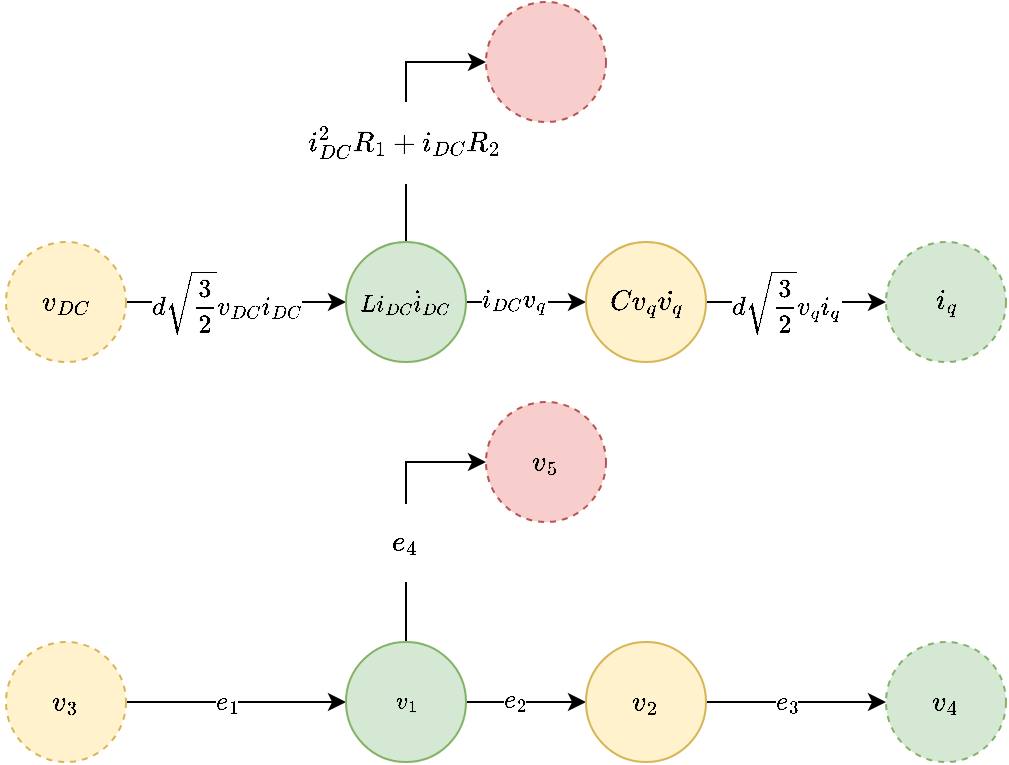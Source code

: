 <mxfile version="14.1.8" type="device"><diagram id="qkD1Uyv4oJS3TJNYdxAf" name="Page-1"><mxGraphModel dx="650" dy="978" grid="1" gridSize="10" guides="1" tooltips="1" connect="1" arrows="1" fold="1" page="1" pageScale="1" pageWidth="850" pageHeight="1100" math="1" shadow="0"><root><mxCell id="0"/><mxCell id="1" parent="0"/><mxCell id="KrP2umfjc1I0FBW_F1Zc-14" style="edgeStyle=orthogonalEdgeStyle;rounded=0;orthogonalLoop=1;jettySize=auto;html=1;exitX=1;exitY=0.5;exitDx=0;exitDy=0;entryX=0;entryY=0.5;entryDx=0;entryDy=0;labelBackgroundColor=none;" parent="1" source="KrP2umfjc1I0FBW_F1Zc-1" target="KrP2umfjc1I0FBW_F1Zc-2" edge="1"><mxGeometry relative="1" as="geometry"/></mxCell><mxCell id="KrP2umfjc1I0FBW_F1Zc-20" value="$$d\sqrt{\frac{3}{2}}v_{DC}i_{DC}$$" style="edgeLabel;html=1;align=center;verticalAlign=middle;resizable=0;points=[];" parent="KrP2umfjc1I0FBW_F1Zc-14" vertex="1" connectable="0"><mxGeometry x="-0.233" y="1" relative="1" as="geometry"><mxPoint x="8" y="1" as="offset"/></mxGeometry></mxCell><mxCell id="KrP2umfjc1I0FBW_F1Zc-1" value="$$v_{DC}$$" style="ellipse;whiteSpace=wrap;html=1;aspect=fixed;dashed=1;fillColor=#fff2cc;strokeColor=#d6b656;" parent="1" vertex="1"><mxGeometry x="30" y="160" width="60" height="60" as="geometry"/></mxCell><mxCell id="KrP2umfjc1I0FBW_F1Zc-4" style="edgeStyle=orthogonalEdgeStyle;rounded=0;orthogonalLoop=1;jettySize=auto;html=1;exitX=0.5;exitY=0;exitDx=0;exitDy=0;entryX=0;entryY=0.5;entryDx=0;entryDy=0;labelPosition=center;verticalLabelPosition=middle;align=center;verticalAlign=middle;labelBackgroundColor=none;" parent="1" source="KrP2umfjc1I0FBW_F1Zc-2" target="KrP2umfjc1I0FBW_F1Zc-3" edge="1"><mxGeometry relative="1" as="geometry"/></mxCell><mxCell id="KrP2umfjc1I0FBW_F1Zc-5" value="&lt;span style=&quot;font-size: 12px ; background-color: rgb(248 , 249 , 250)&quot;&gt;$$i_{DC}^2R_1+i_{DC}R_2$$&lt;/span&gt;" style="edgeLabel;html=1;align=center;verticalAlign=middle;resizable=0;points=[];" parent="KrP2umfjc1I0FBW_F1Zc-4" vertex="1" connectable="0"><mxGeometry x="-0.231" y="1" relative="1" as="geometry"><mxPoint as="offset"/></mxGeometry></mxCell><mxCell id="KrP2umfjc1I0FBW_F1Zc-15" style="edgeStyle=orthogonalEdgeStyle;rounded=0;orthogonalLoop=1;jettySize=auto;html=1;exitX=1;exitY=0.5;exitDx=0;exitDy=0;entryX=0;entryY=0.5;entryDx=0;entryDy=0;labelBackgroundColor=none;" parent="1" source="KrP2umfjc1I0FBW_F1Zc-2" target="KrP2umfjc1I0FBW_F1Zc-6" edge="1"><mxGeometry relative="1" as="geometry"/></mxCell><mxCell id="KrP2umfjc1I0FBW_F1Zc-21" value="$$i_{DC}v_q$$" style="edgeLabel;html=1;align=center;verticalAlign=middle;resizable=0;points=[];" parent="KrP2umfjc1I0FBW_F1Zc-15" vertex="1" connectable="0"><mxGeometry x="-0.195" y="1" relative="1" as="geometry"><mxPoint as="offset"/></mxGeometry></mxCell><mxCell id="KrP2umfjc1I0FBW_F1Zc-2" value="$$Li_{DC}\dot{i}_{DC}$$" style="ellipse;whiteSpace=wrap;html=1;aspect=fixed;fillColor=#d5e8d4;strokeColor=#82b366;fontSize=10;" parent="1" vertex="1"><mxGeometry x="200" y="160" width="60" height="60" as="geometry"/></mxCell><mxCell id="KrP2umfjc1I0FBW_F1Zc-3" value="" style="ellipse;whiteSpace=wrap;html=1;aspect=fixed;dashed=1;fillColor=#f8cecc;strokeColor=#b85450;" parent="1" vertex="1"><mxGeometry x="270" y="40" width="60" height="60" as="geometry"/></mxCell><mxCell id="KrP2umfjc1I0FBW_F1Zc-16" style="edgeStyle=orthogonalEdgeStyle;rounded=0;orthogonalLoop=1;jettySize=auto;html=1;exitX=1;exitY=0.5;exitDx=0;exitDy=0;entryX=0;entryY=0.5;entryDx=0;entryDy=0;labelBackgroundColor=none;" parent="1" source="KrP2umfjc1I0FBW_F1Zc-6" target="KrP2umfjc1I0FBW_F1Zc-7" edge="1"><mxGeometry relative="1" as="geometry"/></mxCell><mxCell id="KrP2umfjc1I0FBW_F1Zc-22" value="$$d\sqrt{\frac{3}{2}}v_qi_q$$" style="edgeLabel;html=1;align=center;verticalAlign=middle;resizable=0;points=[];labelBackgroundColor=#ffffff;" parent="KrP2umfjc1I0FBW_F1Zc-16" vertex="1" connectable="0"><mxGeometry x="-0.203" relative="1" as="geometry"><mxPoint x="4" as="offset"/></mxGeometry></mxCell><mxCell id="KrP2umfjc1I0FBW_F1Zc-6" value="$$Cv_q\dot{v_q}$$" style="ellipse;whiteSpace=wrap;html=1;aspect=fixed;fillColor=#fff2cc;strokeColor=#d6b656;" parent="1" vertex="1"><mxGeometry x="320" y="160" width="60" height="60" as="geometry"/></mxCell><mxCell id="KrP2umfjc1I0FBW_F1Zc-7" value="$$i_q$$" style="ellipse;whiteSpace=wrap;html=1;aspect=fixed;fillColor=#d5e8d4;strokeColor=#82b366;dashed=1;" parent="1" vertex="1"><mxGeometry x="470" y="160" width="60" height="60" as="geometry"/></mxCell><mxCell id="fyoKbKRdLF8WPmwBDYox-1" style="edgeStyle=orthogonalEdgeStyle;rounded=0;orthogonalLoop=1;jettySize=auto;html=1;exitX=1;exitY=0.5;exitDx=0;exitDy=0;entryX=0;entryY=0.5;entryDx=0;entryDy=0;labelBackgroundColor=none;" edge="1" source="fyoKbKRdLF8WPmwBDYox-3" target="fyoKbKRdLF8WPmwBDYox-8" parent="1"><mxGeometry relative="1" as="geometry"/></mxCell><mxCell id="fyoKbKRdLF8WPmwBDYox-2" value="$$e_1$$" style="edgeLabel;html=1;align=center;verticalAlign=middle;resizable=0;points=[];" vertex="1" connectable="0" parent="fyoKbKRdLF8WPmwBDYox-1"><mxGeometry x="-0.233" y="1" relative="1" as="geometry"><mxPoint x="8" y="1" as="offset"/></mxGeometry></mxCell><mxCell id="fyoKbKRdLF8WPmwBDYox-3" value="$$v_3$$" style="ellipse;whiteSpace=wrap;html=1;aspect=fixed;dashed=1;fillColor=#fff2cc;strokeColor=#d6b656;" vertex="1" parent="1"><mxGeometry x="30" y="360" width="60" height="60" as="geometry"/></mxCell><mxCell id="fyoKbKRdLF8WPmwBDYox-4" style="edgeStyle=orthogonalEdgeStyle;rounded=0;orthogonalLoop=1;jettySize=auto;html=1;exitX=0.5;exitY=0;exitDx=0;exitDy=0;entryX=0;entryY=0.5;entryDx=0;entryDy=0;labelPosition=center;verticalLabelPosition=middle;align=center;verticalAlign=middle;labelBackgroundColor=none;" edge="1" source="fyoKbKRdLF8WPmwBDYox-8" target="fyoKbKRdLF8WPmwBDYox-9" parent="1"><mxGeometry relative="1" as="geometry"/></mxCell><mxCell id="fyoKbKRdLF8WPmwBDYox-5" value="&lt;span style=&quot;font-size: 12px ; background-color: rgb(248 , 249 , 250)&quot;&gt;$$e_4$$&lt;/span&gt;" style="edgeLabel;html=1;align=center;verticalAlign=middle;resizable=0;points=[];" vertex="1" connectable="0" parent="fyoKbKRdLF8WPmwBDYox-4"><mxGeometry x="-0.231" y="1" relative="1" as="geometry"><mxPoint as="offset"/></mxGeometry></mxCell><mxCell id="fyoKbKRdLF8WPmwBDYox-6" style="edgeStyle=orthogonalEdgeStyle;rounded=0;orthogonalLoop=1;jettySize=auto;html=1;exitX=1;exitY=0.5;exitDx=0;exitDy=0;entryX=0;entryY=0.5;entryDx=0;entryDy=0;labelBackgroundColor=none;" edge="1" source="fyoKbKRdLF8WPmwBDYox-8" target="fyoKbKRdLF8WPmwBDYox-12" parent="1"><mxGeometry relative="1" as="geometry"/></mxCell><mxCell id="fyoKbKRdLF8WPmwBDYox-7" value="$$e_2$$" style="edgeLabel;html=1;align=center;verticalAlign=middle;resizable=0;points=[];" vertex="1" connectable="0" parent="fyoKbKRdLF8WPmwBDYox-6"><mxGeometry x="-0.195" y="1" relative="1" as="geometry"><mxPoint as="offset"/></mxGeometry></mxCell><mxCell id="fyoKbKRdLF8WPmwBDYox-8" value="$$v_1$$" style="ellipse;whiteSpace=wrap;html=1;aspect=fixed;fillColor=#d5e8d4;strokeColor=#82b366;fontSize=10;" vertex="1" parent="1"><mxGeometry x="200" y="360" width="60" height="60" as="geometry"/></mxCell><mxCell id="fyoKbKRdLF8WPmwBDYox-9" value="$$v_5$$" style="ellipse;whiteSpace=wrap;html=1;aspect=fixed;dashed=1;fillColor=#f8cecc;strokeColor=#b85450;" vertex="1" parent="1"><mxGeometry x="270" y="240" width="60" height="60" as="geometry"/></mxCell><mxCell id="fyoKbKRdLF8WPmwBDYox-10" style="edgeStyle=orthogonalEdgeStyle;rounded=0;orthogonalLoop=1;jettySize=auto;html=1;exitX=1;exitY=0.5;exitDx=0;exitDy=0;entryX=0;entryY=0.5;entryDx=0;entryDy=0;labelBackgroundColor=none;" edge="1" source="fyoKbKRdLF8WPmwBDYox-12" target="fyoKbKRdLF8WPmwBDYox-13" parent="1"><mxGeometry relative="1" as="geometry"/></mxCell><mxCell id="fyoKbKRdLF8WPmwBDYox-11" value="$$e_3$$" style="edgeLabel;html=1;align=center;verticalAlign=middle;resizable=0;points=[];labelBackgroundColor=#ffffff;" vertex="1" connectable="0" parent="fyoKbKRdLF8WPmwBDYox-10"><mxGeometry x="-0.203" relative="1" as="geometry"><mxPoint x="4" as="offset"/></mxGeometry></mxCell><mxCell id="fyoKbKRdLF8WPmwBDYox-12" value="$$v_2$$" style="ellipse;whiteSpace=wrap;html=1;aspect=fixed;fillColor=#fff2cc;strokeColor=#d6b656;" vertex="1" parent="1"><mxGeometry x="320" y="360" width="60" height="60" as="geometry"/></mxCell><mxCell id="fyoKbKRdLF8WPmwBDYox-13" value="$$v_4$$" style="ellipse;whiteSpace=wrap;html=1;aspect=fixed;fillColor=#d5e8d4;strokeColor=#82b366;dashed=1;" vertex="1" parent="1"><mxGeometry x="470" y="360" width="60" height="60" as="geometry"/></mxCell></root></mxGraphModel></diagram></mxfile>